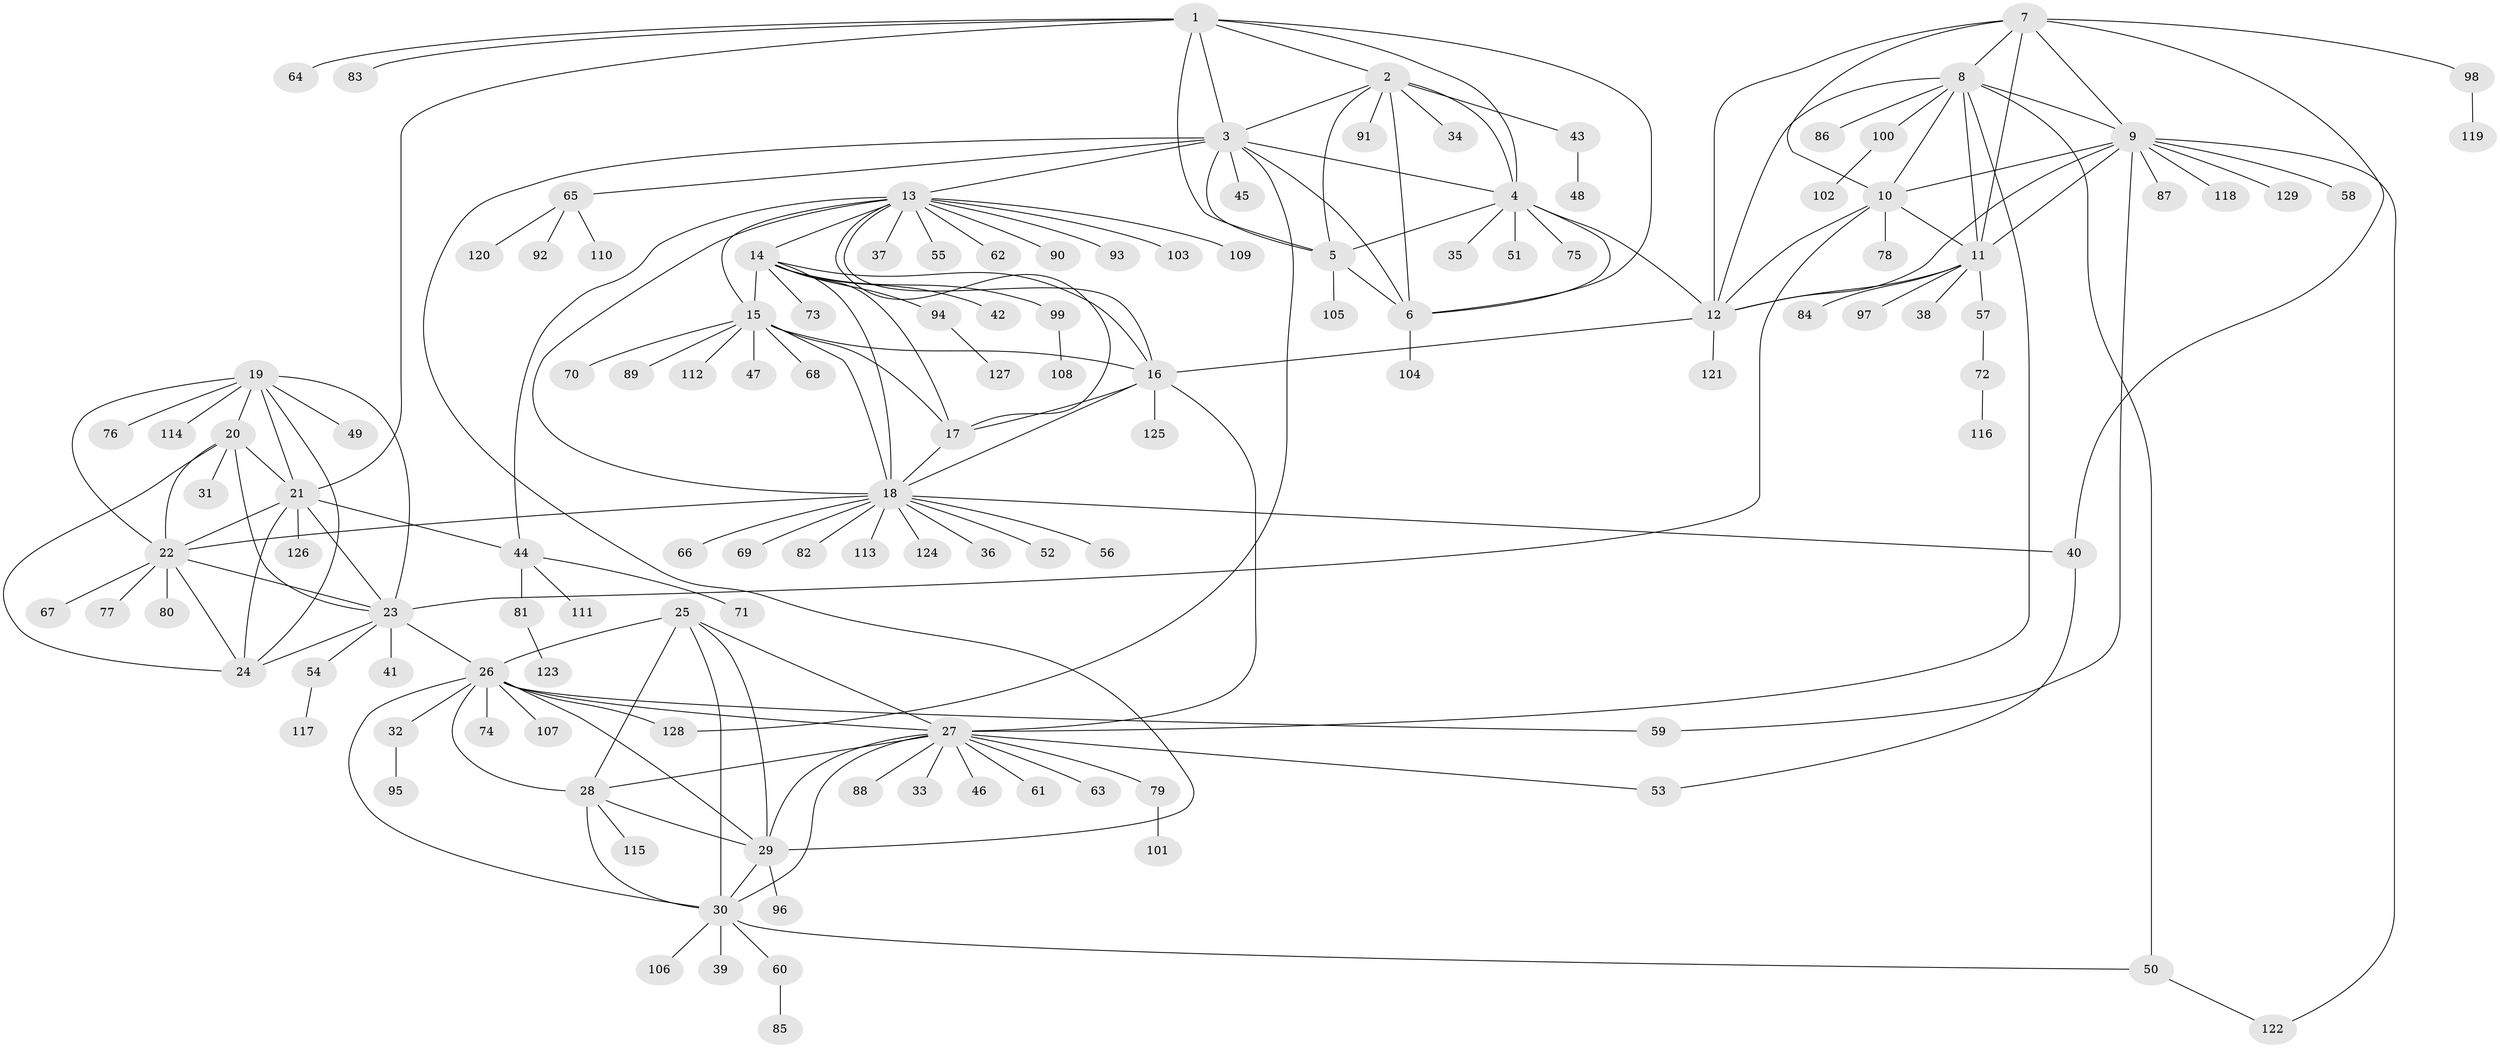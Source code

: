 // coarse degree distribution, {11: 0.038461538461538464, 8: 0.028846153846153848, 7: 0.019230769230769232, 4: 0.04807692307692308, 10: 0.009615384615384616, 6: 0.019230769230769232, 17: 0.009615384615384616, 13: 0.009615384615384616, 14: 0.009615384615384616, 9: 0.009615384615384616, 1: 0.6826923076923077, 2: 0.09615384615384616, 3: 0.019230769230769232}
// Generated by graph-tools (version 1.1) at 2025/42/03/06/25 10:42:10]
// undirected, 129 vertices, 191 edges
graph export_dot {
graph [start="1"]
  node [color=gray90,style=filled];
  1;
  2;
  3;
  4;
  5;
  6;
  7;
  8;
  9;
  10;
  11;
  12;
  13;
  14;
  15;
  16;
  17;
  18;
  19;
  20;
  21;
  22;
  23;
  24;
  25;
  26;
  27;
  28;
  29;
  30;
  31;
  32;
  33;
  34;
  35;
  36;
  37;
  38;
  39;
  40;
  41;
  42;
  43;
  44;
  45;
  46;
  47;
  48;
  49;
  50;
  51;
  52;
  53;
  54;
  55;
  56;
  57;
  58;
  59;
  60;
  61;
  62;
  63;
  64;
  65;
  66;
  67;
  68;
  69;
  70;
  71;
  72;
  73;
  74;
  75;
  76;
  77;
  78;
  79;
  80;
  81;
  82;
  83;
  84;
  85;
  86;
  87;
  88;
  89;
  90;
  91;
  92;
  93;
  94;
  95;
  96;
  97;
  98;
  99;
  100;
  101;
  102;
  103;
  104;
  105;
  106;
  107;
  108;
  109;
  110;
  111;
  112;
  113;
  114;
  115;
  116;
  117;
  118;
  119;
  120;
  121;
  122;
  123;
  124;
  125;
  126;
  127;
  128;
  129;
  1 -- 2;
  1 -- 3;
  1 -- 4;
  1 -- 5;
  1 -- 6;
  1 -- 21;
  1 -- 64;
  1 -- 83;
  2 -- 3;
  2 -- 4;
  2 -- 5;
  2 -- 6;
  2 -- 34;
  2 -- 43;
  2 -- 91;
  3 -- 4;
  3 -- 5;
  3 -- 6;
  3 -- 13;
  3 -- 29;
  3 -- 45;
  3 -- 65;
  3 -- 128;
  4 -- 5;
  4 -- 6;
  4 -- 12;
  4 -- 35;
  4 -- 51;
  4 -- 75;
  5 -- 6;
  5 -- 105;
  6 -- 104;
  7 -- 8;
  7 -- 9;
  7 -- 10;
  7 -- 11;
  7 -- 12;
  7 -- 40;
  7 -- 98;
  8 -- 9;
  8 -- 10;
  8 -- 11;
  8 -- 12;
  8 -- 27;
  8 -- 50;
  8 -- 86;
  8 -- 100;
  9 -- 10;
  9 -- 11;
  9 -- 12;
  9 -- 58;
  9 -- 59;
  9 -- 87;
  9 -- 118;
  9 -- 122;
  9 -- 129;
  10 -- 11;
  10 -- 12;
  10 -- 23;
  10 -- 78;
  11 -- 12;
  11 -- 38;
  11 -- 57;
  11 -- 84;
  11 -- 97;
  12 -- 16;
  12 -- 121;
  13 -- 14;
  13 -- 15;
  13 -- 16;
  13 -- 17;
  13 -- 18;
  13 -- 37;
  13 -- 44;
  13 -- 55;
  13 -- 62;
  13 -- 90;
  13 -- 93;
  13 -- 103;
  13 -- 109;
  14 -- 15;
  14 -- 16;
  14 -- 17;
  14 -- 18;
  14 -- 42;
  14 -- 73;
  14 -- 94;
  14 -- 99;
  15 -- 16;
  15 -- 17;
  15 -- 18;
  15 -- 47;
  15 -- 68;
  15 -- 70;
  15 -- 89;
  15 -- 112;
  16 -- 17;
  16 -- 18;
  16 -- 27;
  16 -- 125;
  17 -- 18;
  18 -- 22;
  18 -- 36;
  18 -- 40;
  18 -- 52;
  18 -- 56;
  18 -- 66;
  18 -- 69;
  18 -- 82;
  18 -- 113;
  18 -- 124;
  19 -- 20;
  19 -- 21;
  19 -- 22;
  19 -- 23;
  19 -- 24;
  19 -- 49;
  19 -- 76;
  19 -- 114;
  20 -- 21;
  20 -- 22;
  20 -- 23;
  20 -- 24;
  20 -- 31;
  21 -- 22;
  21 -- 23;
  21 -- 24;
  21 -- 44;
  21 -- 126;
  22 -- 23;
  22 -- 24;
  22 -- 67;
  22 -- 77;
  22 -- 80;
  23 -- 24;
  23 -- 26;
  23 -- 41;
  23 -- 54;
  25 -- 26;
  25 -- 27;
  25 -- 28;
  25 -- 29;
  25 -- 30;
  26 -- 27;
  26 -- 28;
  26 -- 29;
  26 -- 30;
  26 -- 32;
  26 -- 59;
  26 -- 74;
  26 -- 107;
  26 -- 128;
  27 -- 28;
  27 -- 29;
  27 -- 30;
  27 -- 33;
  27 -- 46;
  27 -- 53;
  27 -- 61;
  27 -- 63;
  27 -- 79;
  27 -- 88;
  28 -- 29;
  28 -- 30;
  28 -- 115;
  29 -- 30;
  29 -- 96;
  30 -- 39;
  30 -- 50;
  30 -- 60;
  30 -- 106;
  32 -- 95;
  40 -- 53;
  43 -- 48;
  44 -- 71;
  44 -- 81;
  44 -- 111;
  50 -- 122;
  54 -- 117;
  57 -- 72;
  60 -- 85;
  65 -- 92;
  65 -- 110;
  65 -- 120;
  72 -- 116;
  79 -- 101;
  81 -- 123;
  94 -- 127;
  98 -- 119;
  99 -- 108;
  100 -- 102;
}
